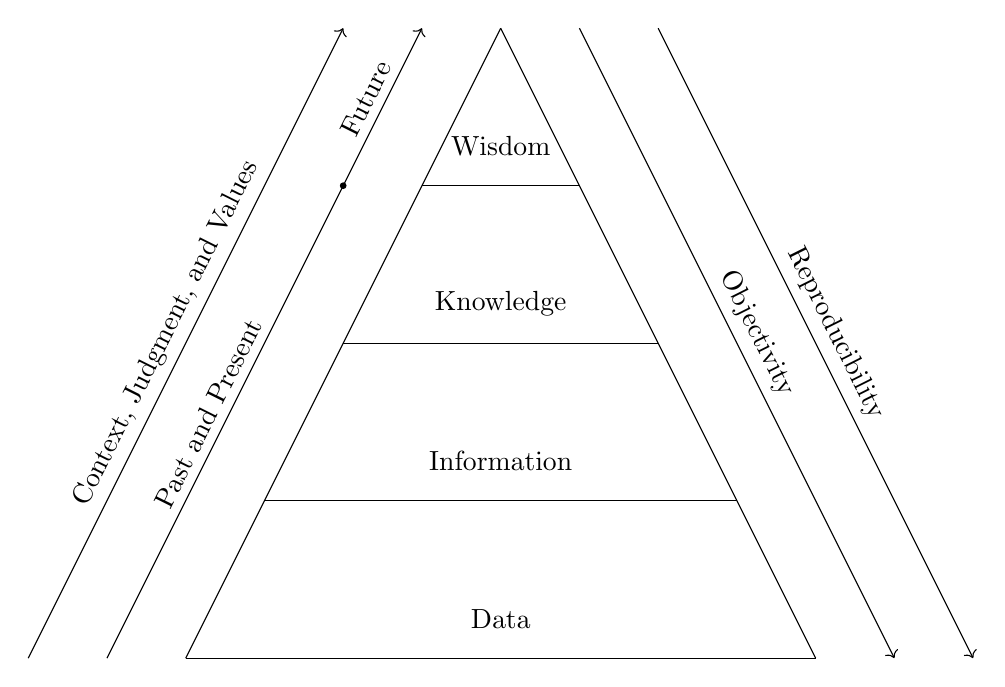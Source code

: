 \begin{tikzpicture}
    \coordinate (a) at (-4,0) {};
    \coordinate (b) at ( 4,0) {};
    \coordinate (c) at ( 0,8) {};
    \coordinate (d) at (-3,2) {};
    \coordinate (e) at (-2,4) {};
    \coordinate (f) at (-1,6) {};
    \coordinate (g) at ( 3,2) {};
    \coordinate (h) at ( 2,4) {};
    \coordinate (i) at ( 1,6) {};
    
    \draw[-] (a) -- (b);
    \draw[-] (a) -- (c);
    \draw[-] (b) -- (c);
    \draw[-] (d) -- (g);
    \draw[-] (e) -- (h);
    \draw[-] (f) -- (i);

    \node at (0,6.5) {Wisdom};
    \node at (0,4.5) {Knowledge};
    \node at (0,2.5) {Information};
    \node at (0,0.5) {Data};

    \draw[->] (-6,0) -- ++(4,8) node[pos=0.5,sloped,above] {Context, Judgment, and Values};
    \draw[-] (-5,0) -- ++(3,6) node[pos=0.5,sloped,above] {Past and Present};
    \filldraw (-2,6) circle (1pt);
    \draw[->] (-2,6) -- ++(1,2) node[pos=0.5,sloped,above] {Future};
    \draw[->] (1,8) -- ++(4,-8) node[pos=0.5,sloped,above] {Objectivity};
    \draw[->] (2,8) -- ++(4,-8) node[pos=0.5,sloped,above] {Reproducibility};
\end{tikzpicture}
